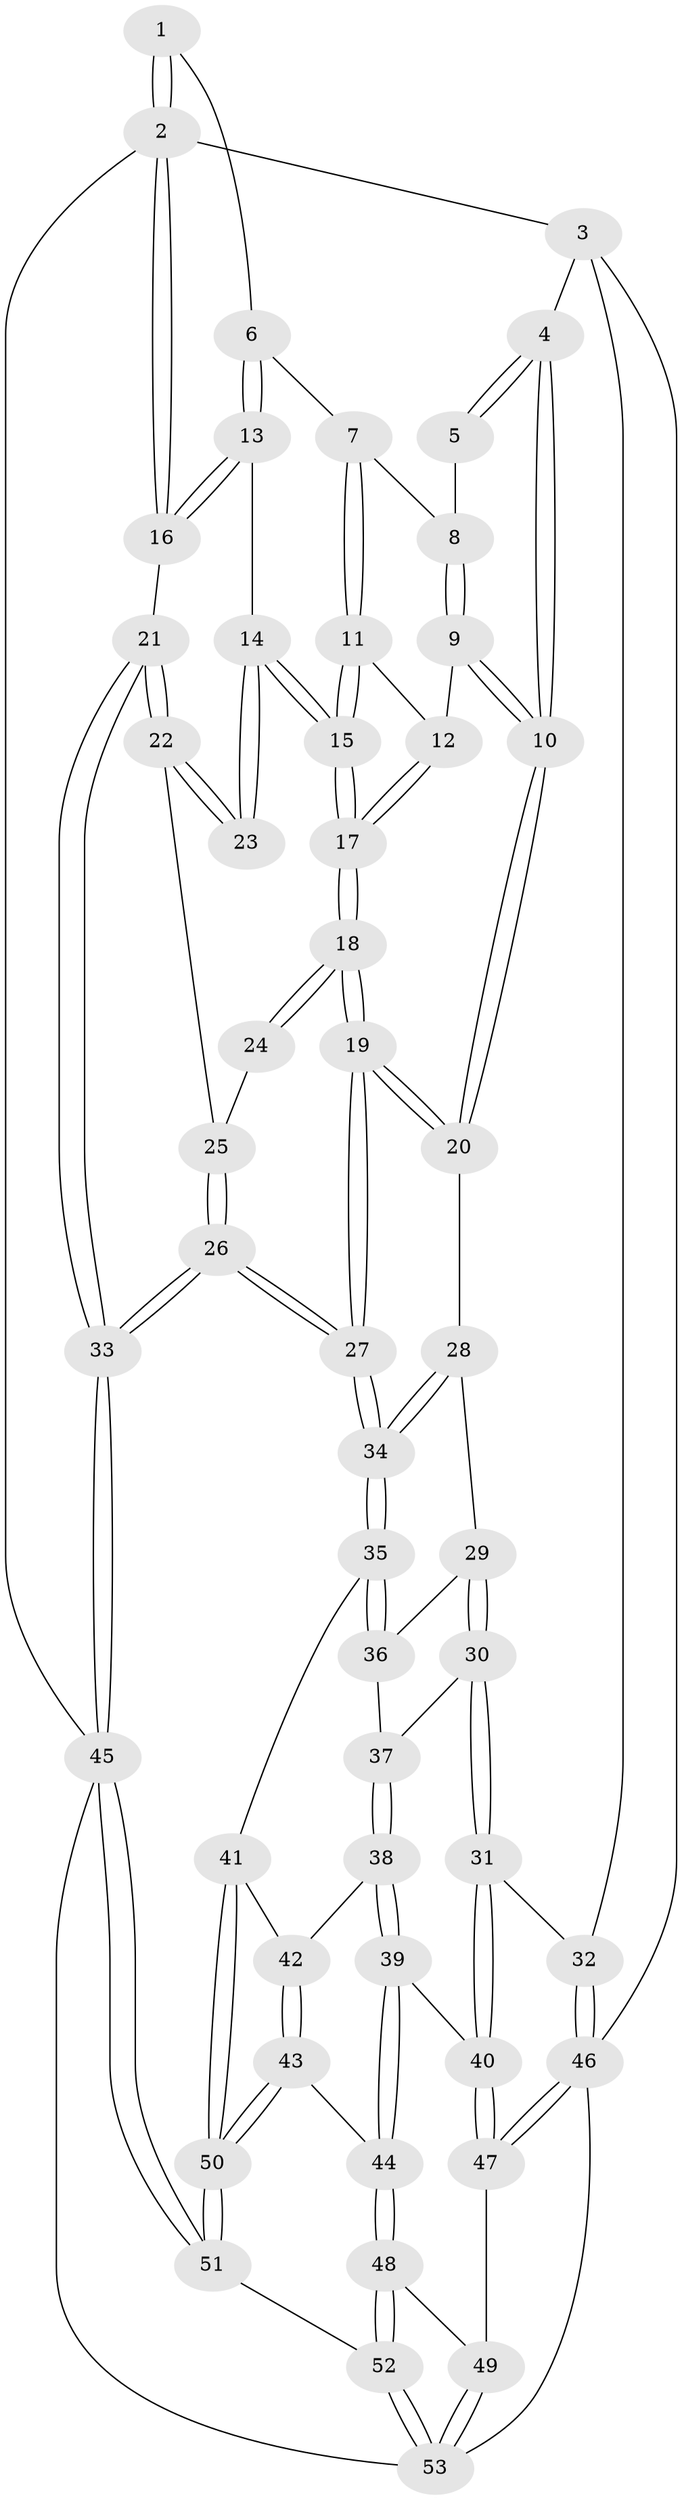 // coarse degree distribution, {3: 0.625, 4: 0.3125, 6: 0.0625}
// Generated by graph-tools (version 1.1) at 2025/38/03/04/25 23:38:30]
// undirected, 53 vertices, 129 edges
graph export_dot {
  node [color=gray90,style=filled];
  1 [pos="+1+0"];
  2 [pos="+1+0"];
  3 [pos="+0+0"];
  4 [pos="+0.027571846118951755+0"];
  5 [pos="+0.6600661279073416+0"];
  6 [pos="+0.9103437451798985+0.09498749609927913"];
  7 [pos="+0.8632336631506028+0.10204993262572745"];
  8 [pos="+0.6659647125048826+0"];
  9 [pos="+0.6311936233576304+0.07409260574236169"];
  10 [pos="+0.44032870445587635+0.23132160547430827"];
  11 [pos="+0.8433292599275162+0.1281003941305514"];
  12 [pos="+0.6802544908985722+0.1308223000330227"];
  13 [pos="+0.9571777515062619+0.13548769311261447"];
  14 [pos="+0.9276679792235112+0.21167556203027577"];
  15 [pos="+0.7883784212214373+0.26761600152072185"];
  16 [pos="+1+0.15703358406401577"];
  17 [pos="+0.7714874401893143+0.2860708445050473"];
  18 [pos="+0.7706035086587103+0.29187467549066604"];
  19 [pos="+0.7432530773510496+0.34250039585443487"];
  20 [pos="+0.4395441941953633+0.24467324686410258"];
  21 [pos="+1+0.3590761960759913"];
  22 [pos="+1+0.31589037795589864"];
  23 [pos="+0.9715304180868003+0.29484863562487246"];
  24 [pos="+0.8892364404337678+0.31067074591565474"];
  25 [pos="+0.9188189183584005+0.37264774341037415"];
  26 [pos="+0.8342841369883368+0.5754494297356274"];
  27 [pos="+0.7551752351359768+0.5094718838053119"];
  28 [pos="+0.41713121302492123+0.2897119735074272"];
  29 [pos="+0.41563079680094994+0.291688561919664"];
  30 [pos="+0.4057013548680858+0.3041328300883786"];
  31 [pos="+0.2776675065856537+0.3664560548581566"];
  32 [pos="+0.031231098817924487+0.3551341937289689"];
  33 [pos="+1+0.941405000463666"];
  34 [pos="+0.7091113593341686+0.5151776705566683"];
  35 [pos="+0.662818714530677+0.5314818663317409"];
  36 [pos="+0.5673537649419109+0.4669044501636976"];
  37 [pos="+0.4402233480896778+0.40694311132509486"];
  38 [pos="+0.4436126028672231+0.42023861628233"];
  39 [pos="+0.36686777431861994+0.5818727839499303"];
  40 [pos="+0.30635934144502786+0.5423746457896848"];
  41 [pos="+0.6135641716105021+0.5538966816962548"];
  42 [pos="+0.4558083886332296+0.44481076424341104"];
  43 [pos="+0.46616298857526806+0.6235211273801812"];
  44 [pos="+0.4103991757069814+0.6302653118940558"];
  45 [pos="+1+1"];
  46 [pos="+0+0.7041908717568164"];
  47 [pos="+0.06872279572715166+0.7228657505352263"];
  48 [pos="+0.286842421317535+0.7999823351549884"];
  49 [pos="+0.20840896571261683+0.7804793456402388"];
  50 [pos="+0.5161562524884148+0.635478903990441"];
  51 [pos="+0.6413035062137316+1"];
  52 [pos="+0.5160983488860214+1"];
  53 [pos="+0.14383831372203437+1"];
  1 -- 2;
  1 -- 2;
  1 -- 6;
  2 -- 3;
  2 -- 16;
  2 -- 16;
  2 -- 45;
  3 -- 4;
  3 -- 32;
  3 -- 46;
  4 -- 5;
  4 -- 5;
  4 -- 10;
  4 -- 10;
  5 -- 8;
  6 -- 7;
  6 -- 13;
  6 -- 13;
  7 -- 8;
  7 -- 11;
  7 -- 11;
  8 -- 9;
  8 -- 9;
  9 -- 10;
  9 -- 10;
  9 -- 12;
  10 -- 20;
  10 -- 20;
  11 -- 12;
  11 -- 15;
  11 -- 15;
  12 -- 17;
  12 -- 17;
  13 -- 14;
  13 -- 16;
  13 -- 16;
  14 -- 15;
  14 -- 15;
  14 -- 23;
  14 -- 23;
  15 -- 17;
  15 -- 17;
  16 -- 21;
  17 -- 18;
  17 -- 18;
  18 -- 19;
  18 -- 19;
  18 -- 24;
  18 -- 24;
  19 -- 20;
  19 -- 20;
  19 -- 27;
  19 -- 27;
  20 -- 28;
  21 -- 22;
  21 -- 22;
  21 -- 33;
  21 -- 33;
  22 -- 23;
  22 -- 23;
  22 -- 25;
  24 -- 25;
  25 -- 26;
  25 -- 26;
  26 -- 27;
  26 -- 27;
  26 -- 33;
  26 -- 33;
  27 -- 34;
  27 -- 34;
  28 -- 29;
  28 -- 34;
  28 -- 34;
  29 -- 30;
  29 -- 30;
  29 -- 36;
  30 -- 31;
  30 -- 31;
  30 -- 37;
  31 -- 32;
  31 -- 40;
  31 -- 40;
  32 -- 46;
  32 -- 46;
  33 -- 45;
  33 -- 45;
  34 -- 35;
  34 -- 35;
  35 -- 36;
  35 -- 36;
  35 -- 41;
  36 -- 37;
  37 -- 38;
  37 -- 38;
  38 -- 39;
  38 -- 39;
  38 -- 42;
  39 -- 40;
  39 -- 44;
  39 -- 44;
  40 -- 47;
  40 -- 47;
  41 -- 42;
  41 -- 50;
  41 -- 50;
  42 -- 43;
  42 -- 43;
  43 -- 44;
  43 -- 50;
  43 -- 50;
  44 -- 48;
  44 -- 48;
  45 -- 51;
  45 -- 51;
  45 -- 53;
  46 -- 47;
  46 -- 47;
  46 -- 53;
  47 -- 49;
  48 -- 49;
  48 -- 52;
  48 -- 52;
  49 -- 53;
  49 -- 53;
  50 -- 51;
  50 -- 51;
  51 -- 52;
  52 -- 53;
  52 -- 53;
}
